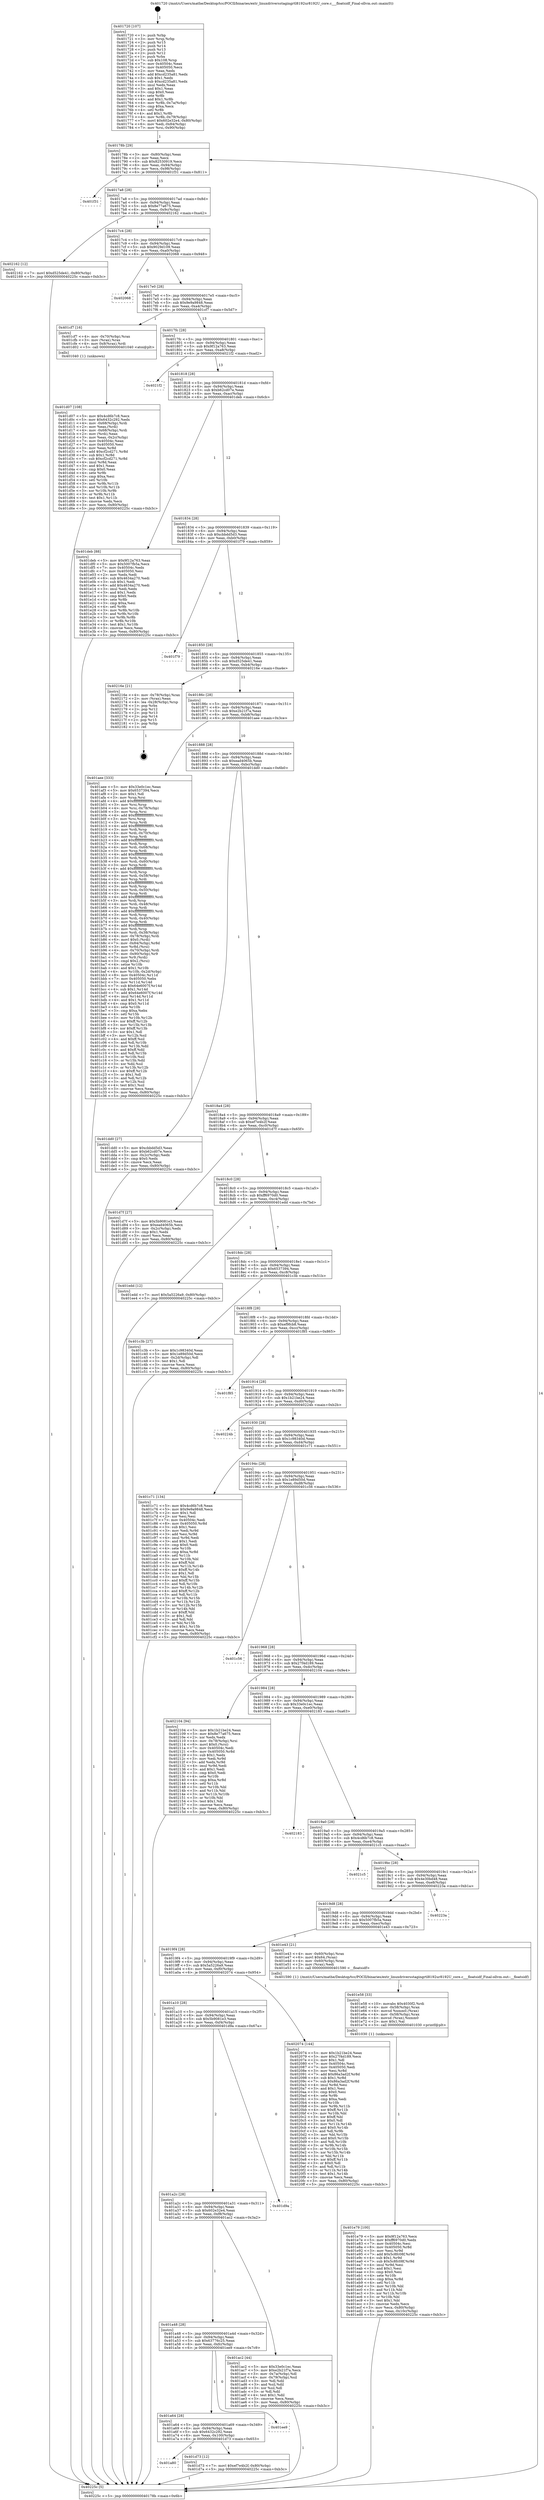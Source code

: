 digraph "0x401720" {
  label = "0x401720 (/mnt/c/Users/mathe/Desktop/tcc/POCII/binaries/extr_linuxdriversstagingrtl8192ur8192U_core.c___floatsidf_Final-ollvm.out::main(0))"
  labelloc = "t"
  node[shape=record]

  Entry [label="",width=0.3,height=0.3,shape=circle,fillcolor=black,style=filled]
  "0x40178b" [label="{
     0x40178b [29]\l
     | [instrs]\l
     &nbsp;&nbsp;0x40178b \<+3\>: mov -0x80(%rbp),%eax\l
     &nbsp;&nbsp;0x40178e \<+2\>: mov %eax,%ecx\l
     &nbsp;&nbsp;0x401790 \<+6\>: sub $0x82530919,%ecx\l
     &nbsp;&nbsp;0x401796 \<+6\>: mov %eax,-0x94(%rbp)\l
     &nbsp;&nbsp;0x40179c \<+6\>: mov %ecx,-0x98(%rbp)\l
     &nbsp;&nbsp;0x4017a2 \<+6\>: je 0000000000401f31 \<main+0x811\>\l
  }"]
  "0x401f31" [label="{
     0x401f31\l
  }", style=dashed]
  "0x4017a8" [label="{
     0x4017a8 [28]\l
     | [instrs]\l
     &nbsp;&nbsp;0x4017a8 \<+5\>: jmp 00000000004017ad \<main+0x8d\>\l
     &nbsp;&nbsp;0x4017ad \<+6\>: mov -0x94(%rbp),%eax\l
     &nbsp;&nbsp;0x4017b3 \<+5\>: sub $0x8e77a675,%eax\l
     &nbsp;&nbsp;0x4017b8 \<+6\>: mov %eax,-0x9c(%rbp)\l
     &nbsp;&nbsp;0x4017be \<+6\>: je 0000000000402162 \<main+0xa42\>\l
  }"]
  Exit [label="",width=0.3,height=0.3,shape=circle,fillcolor=black,style=filled,peripheries=2]
  "0x402162" [label="{
     0x402162 [12]\l
     | [instrs]\l
     &nbsp;&nbsp;0x402162 \<+7\>: movl $0xd525de41,-0x80(%rbp)\l
     &nbsp;&nbsp;0x402169 \<+5\>: jmp 000000000040225c \<main+0xb3c\>\l
  }"]
  "0x4017c4" [label="{
     0x4017c4 [28]\l
     | [instrs]\l
     &nbsp;&nbsp;0x4017c4 \<+5\>: jmp 00000000004017c9 \<main+0xa9\>\l
     &nbsp;&nbsp;0x4017c9 \<+6\>: mov -0x94(%rbp),%eax\l
     &nbsp;&nbsp;0x4017cf \<+5\>: sub $0x9029d109,%eax\l
     &nbsp;&nbsp;0x4017d4 \<+6\>: mov %eax,-0xa0(%rbp)\l
     &nbsp;&nbsp;0x4017da \<+6\>: je 0000000000402068 \<main+0x948\>\l
  }"]
  "0x401e79" [label="{
     0x401e79 [100]\l
     | [instrs]\l
     &nbsp;&nbsp;0x401e79 \<+5\>: mov $0x9f12a763,%ecx\l
     &nbsp;&nbsp;0x401e7e \<+5\>: mov $0xff6970d0,%edx\l
     &nbsp;&nbsp;0x401e83 \<+7\>: mov 0x40504c,%esi\l
     &nbsp;&nbsp;0x401e8a \<+8\>: mov 0x405050,%r8d\l
     &nbsp;&nbsp;0x401e92 \<+3\>: mov %esi,%r9d\l
     &nbsp;&nbsp;0x401e95 \<+7\>: add $0x5c8fc08f,%r9d\l
     &nbsp;&nbsp;0x401e9c \<+4\>: sub $0x1,%r9d\l
     &nbsp;&nbsp;0x401ea0 \<+7\>: sub $0x5c8fc08f,%r9d\l
     &nbsp;&nbsp;0x401ea7 \<+4\>: imul %r9d,%esi\l
     &nbsp;&nbsp;0x401eab \<+3\>: and $0x1,%esi\l
     &nbsp;&nbsp;0x401eae \<+3\>: cmp $0x0,%esi\l
     &nbsp;&nbsp;0x401eb1 \<+4\>: sete %r10b\l
     &nbsp;&nbsp;0x401eb5 \<+4\>: cmp $0xa,%r8d\l
     &nbsp;&nbsp;0x401eb9 \<+4\>: setl %r11b\l
     &nbsp;&nbsp;0x401ebd \<+3\>: mov %r10b,%bl\l
     &nbsp;&nbsp;0x401ec0 \<+3\>: and %r11b,%bl\l
     &nbsp;&nbsp;0x401ec3 \<+3\>: xor %r11b,%r10b\l
     &nbsp;&nbsp;0x401ec6 \<+3\>: or %r10b,%bl\l
     &nbsp;&nbsp;0x401ec9 \<+3\>: test $0x1,%bl\l
     &nbsp;&nbsp;0x401ecc \<+3\>: cmovne %edx,%ecx\l
     &nbsp;&nbsp;0x401ecf \<+3\>: mov %ecx,-0x80(%rbp)\l
     &nbsp;&nbsp;0x401ed2 \<+6\>: mov %eax,-0x10c(%rbp)\l
     &nbsp;&nbsp;0x401ed8 \<+5\>: jmp 000000000040225c \<main+0xb3c\>\l
  }"]
  "0x402068" [label="{
     0x402068\l
  }", style=dashed]
  "0x4017e0" [label="{
     0x4017e0 [28]\l
     | [instrs]\l
     &nbsp;&nbsp;0x4017e0 \<+5\>: jmp 00000000004017e5 \<main+0xc5\>\l
     &nbsp;&nbsp;0x4017e5 \<+6\>: mov -0x94(%rbp),%eax\l
     &nbsp;&nbsp;0x4017eb \<+5\>: sub $0x9e9a9848,%eax\l
     &nbsp;&nbsp;0x4017f0 \<+6\>: mov %eax,-0xa4(%rbp)\l
     &nbsp;&nbsp;0x4017f6 \<+6\>: je 0000000000401cf7 \<main+0x5d7\>\l
  }"]
  "0x401e58" [label="{
     0x401e58 [33]\l
     | [instrs]\l
     &nbsp;&nbsp;0x401e58 \<+10\>: movabs $0x4030f2,%rdi\l
     &nbsp;&nbsp;0x401e62 \<+4\>: mov -0x58(%rbp),%rax\l
     &nbsp;&nbsp;0x401e66 \<+4\>: movsd %xmm0,(%rax)\l
     &nbsp;&nbsp;0x401e6a \<+4\>: mov -0x58(%rbp),%rax\l
     &nbsp;&nbsp;0x401e6e \<+4\>: movsd (%rax),%xmm0\l
     &nbsp;&nbsp;0x401e72 \<+2\>: mov $0x1,%al\l
     &nbsp;&nbsp;0x401e74 \<+5\>: call 0000000000401030 \<printf@plt\>\l
     | [calls]\l
     &nbsp;&nbsp;0x401030 \{1\} (unknown)\l
  }"]
  "0x401cf7" [label="{
     0x401cf7 [16]\l
     | [instrs]\l
     &nbsp;&nbsp;0x401cf7 \<+4\>: mov -0x70(%rbp),%rax\l
     &nbsp;&nbsp;0x401cfb \<+3\>: mov (%rax),%rax\l
     &nbsp;&nbsp;0x401cfe \<+4\>: mov 0x8(%rax),%rdi\l
     &nbsp;&nbsp;0x401d02 \<+5\>: call 0000000000401040 \<atoi@plt\>\l
     | [calls]\l
     &nbsp;&nbsp;0x401040 \{1\} (unknown)\l
  }"]
  "0x4017fc" [label="{
     0x4017fc [28]\l
     | [instrs]\l
     &nbsp;&nbsp;0x4017fc \<+5\>: jmp 0000000000401801 \<main+0xe1\>\l
     &nbsp;&nbsp;0x401801 \<+6\>: mov -0x94(%rbp),%eax\l
     &nbsp;&nbsp;0x401807 \<+5\>: sub $0x9f12a763,%eax\l
     &nbsp;&nbsp;0x40180c \<+6\>: mov %eax,-0xa8(%rbp)\l
     &nbsp;&nbsp;0x401812 \<+6\>: je 00000000004021f2 \<main+0xad2\>\l
  }"]
  "0x401a80" [label="{
     0x401a80\l
  }", style=dashed]
  "0x4021f2" [label="{
     0x4021f2\l
  }", style=dashed]
  "0x401818" [label="{
     0x401818 [28]\l
     | [instrs]\l
     &nbsp;&nbsp;0x401818 \<+5\>: jmp 000000000040181d \<main+0xfd\>\l
     &nbsp;&nbsp;0x40181d \<+6\>: mov -0x94(%rbp),%eax\l
     &nbsp;&nbsp;0x401823 \<+5\>: sub $0xb62cd07e,%eax\l
     &nbsp;&nbsp;0x401828 \<+6\>: mov %eax,-0xac(%rbp)\l
     &nbsp;&nbsp;0x40182e \<+6\>: je 0000000000401deb \<main+0x6cb\>\l
  }"]
  "0x401d73" [label="{
     0x401d73 [12]\l
     | [instrs]\l
     &nbsp;&nbsp;0x401d73 \<+7\>: movl $0xef7e4b2f,-0x80(%rbp)\l
     &nbsp;&nbsp;0x401d7a \<+5\>: jmp 000000000040225c \<main+0xb3c\>\l
  }"]
  "0x401deb" [label="{
     0x401deb [88]\l
     | [instrs]\l
     &nbsp;&nbsp;0x401deb \<+5\>: mov $0x9f12a763,%eax\l
     &nbsp;&nbsp;0x401df0 \<+5\>: mov $0x5007fb5a,%ecx\l
     &nbsp;&nbsp;0x401df5 \<+7\>: mov 0x40504c,%edx\l
     &nbsp;&nbsp;0x401dfc \<+7\>: mov 0x405050,%esi\l
     &nbsp;&nbsp;0x401e03 \<+2\>: mov %edx,%edi\l
     &nbsp;&nbsp;0x401e05 \<+6\>: sub $0x4634a270,%edi\l
     &nbsp;&nbsp;0x401e0b \<+3\>: sub $0x1,%edi\l
     &nbsp;&nbsp;0x401e0e \<+6\>: add $0x4634a270,%edi\l
     &nbsp;&nbsp;0x401e14 \<+3\>: imul %edi,%edx\l
     &nbsp;&nbsp;0x401e17 \<+3\>: and $0x1,%edx\l
     &nbsp;&nbsp;0x401e1a \<+3\>: cmp $0x0,%edx\l
     &nbsp;&nbsp;0x401e1d \<+4\>: sete %r8b\l
     &nbsp;&nbsp;0x401e21 \<+3\>: cmp $0xa,%esi\l
     &nbsp;&nbsp;0x401e24 \<+4\>: setl %r9b\l
     &nbsp;&nbsp;0x401e28 \<+3\>: mov %r8b,%r10b\l
     &nbsp;&nbsp;0x401e2b \<+3\>: and %r9b,%r10b\l
     &nbsp;&nbsp;0x401e2e \<+3\>: xor %r9b,%r8b\l
     &nbsp;&nbsp;0x401e31 \<+3\>: or %r8b,%r10b\l
     &nbsp;&nbsp;0x401e34 \<+4\>: test $0x1,%r10b\l
     &nbsp;&nbsp;0x401e38 \<+3\>: cmovne %ecx,%eax\l
     &nbsp;&nbsp;0x401e3b \<+3\>: mov %eax,-0x80(%rbp)\l
     &nbsp;&nbsp;0x401e3e \<+5\>: jmp 000000000040225c \<main+0xb3c\>\l
  }"]
  "0x401834" [label="{
     0x401834 [28]\l
     | [instrs]\l
     &nbsp;&nbsp;0x401834 \<+5\>: jmp 0000000000401839 \<main+0x119\>\l
     &nbsp;&nbsp;0x401839 \<+6\>: mov -0x94(%rbp),%eax\l
     &nbsp;&nbsp;0x40183f \<+5\>: sub $0xcbbdd5d3,%eax\l
     &nbsp;&nbsp;0x401844 \<+6\>: mov %eax,-0xb0(%rbp)\l
     &nbsp;&nbsp;0x40184a \<+6\>: je 0000000000401f79 \<main+0x859\>\l
  }"]
  "0x401a64" [label="{
     0x401a64 [28]\l
     | [instrs]\l
     &nbsp;&nbsp;0x401a64 \<+5\>: jmp 0000000000401a69 \<main+0x349\>\l
     &nbsp;&nbsp;0x401a69 \<+6\>: mov -0x94(%rbp),%eax\l
     &nbsp;&nbsp;0x401a6f \<+5\>: sub $0x6432c292,%eax\l
     &nbsp;&nbsp;0x401a74 \<+6\>: mov %eax,-0x100(%rbp)\l
     &nbsp;&nbsp;0x401a7a \<+6\>: je 0000000000401d73 \<main+0x653\>\l
  }"]
  "0x401f79" [label="{
     0x401f79\l
  }", style=dashed]
  "0x401850" [label="{
     0x401850 [28]\l
     | [instrs]\l
     &nbsp;&nbsp;0x401850 \<+5\>: jmp 0000000000401855 \<main+0x135\>\l
     &nbsp;&nbsp;0x401855 \<+6\>: mov -0x94(%rbp),%eax\l
     &nbsp;&nbsp;0x40185b \<+5\>: sub $0xd525de41,%eax\l
     &nbsp;&nbsp;0x401860 \<+6\>: mov %eax,-0xb4(%rbp)\l
     &nbsp;&nbsp;0x401866 \<+6\>: je 000000000040216e \<main+0xa4e\>\l
  }"]
  "0x401ee9" [label="{
     0x401ee9\l
  }", style=dashed]
  "0x40216e" [label="{
     0x40216e [21]\l
     | [instrs]\l
     &nbsp;&nbsp;0x40216e \<+4\>: mov -0x78(%rbp),%rax\l
     &nbsp;&nbsp;0x402172 \<+2\>: mov (%rax),%eax\l
     &nbsp;&nbsp;0x402174 \<+4\>: lea -0x28(%rbp),%rsp\l
     &nbsp;&nbsp;0x402178 \<+1\>: pop %rbx\l
     &nbsp;&nbsp;0x402179 \<+2\>: pop %r12\l
     &nbsp;&nbsp;0x40217b \<+2\>: pop %r13\l
     &nbsp;&nbsp;0x40217d \<+2\>: pop %r14\l
     &nbsp;&nbsp;0x40217f \<+2\>: pop %r15\l
     &nbsp;&nbsp;0x402181 \<+1\>: pop %rbp\l
     &nbsp;&nbsp;0x402182 \<+1\>: ret\l
  }"]
  "0x40186c" [label="{
     0x40186c [28]\l
     | [instrs]\l
     &nbsp;&nbsp;0x40186c \<+5\>: jmp 0000000000401871 \<main+0x151\>\l
     &nbsp;&nbsp;0x401871 \<+6\>: mov -0x94(%rbp),%eax\l
     &nbsp;&nbsp;0x401877 \<+5\>: sub $0xe2b21f7a,%eax\l
     &nbsp;&nbsp;0x40187c \<+6\>: mov %eax,-0xb8(%rbp)\l
     &nbsp;&nbsp;0x401882 \<+6\>: je 0000000000401aee \<main+0x3ce\>\l
  }"]
  "0x401d07" [label="{
     0x401d07 [108]\l
     | [instrs]\l
     &nbsp;&nbsp;0x401d07 \<+5\>: mov $0x4cd6b7c8,%ecx\l
     &nbsp;&nbsp;0x401d0c \<+5\>: mov $0x6432c292,%edx\l
     &nbsp;&nbsp;0x401d11 \<+4\>: mov -0x68(%rbp),%rdi\l
     &nbsp;&nbsp;0x401d15 \<+2\>: mov %eax,(%rdi)\l
     &nbsp;&nbsp;0x401d17 \<+4\>: mov -0x68(%rbp),%rdi\l
     &nbsp;&nbsp;0x401d1b \<+2\>: mov (%rdi),%eax\l
     &nbsp;&nbsp;0x401d1d \<+3\>: mov %eax,-0x2c(%rbp)\l
     &nbsp;&nbsp;0x401d20 \<+7\>: mov 0x40504c,%eax\l
     &nbsp;&nbsp;0x401d27 \<+7\>: mov 0x405050,%esi\l
     &nbsp;&nbsp;0x401d2e \<+3\>: mov %eax,%r8d\l
     &nbsp;&nbsp;0x401d31 \<+7\>: add $0xcf2cd271,%r8d\l
     &nbsp;&nbsp;0x401d38 \<+4\>: sub $0x1,%r8d\l
     &nbsp;&nbsp;0x401d3c \<+7\>: sub $0xcf2cd271,%r8d\l
     &nbsp;&nbsp;0x401d43 \<+4\>: imul %r8d,%eax\l
     &nbsp;&nbsp;0x401d47 \<+3\>: and $0x1,%eax\l
     &nbsp;&nbsp;0x401d4a \<+3\>: cmp $0x0,%eax\l
     &nbsp;&nbsp;0x401d4d \<+4\>: sete %r9b\l
     &nbsp;&nbsp;0x401d51 \<+3\>: cmp $0xa,%esi\l
     &nbsp;&nbsp;0x401d54 \<+4\>: setl %r10b\l
     &nbsp;&nbsp;0x401d58 \<+3\>: mov %r9b,%r11b\l
     &nbsp;&nbsp;0x401d5b \<+3\>: and %r10b,%r11b\l
     &nbsp;&nbsp;0x401d5e \<+3\>: xor %r10b,%r9b\l
     &nbsp;&nbsp;0x401d61 \<+3\>: or %r9b,%r11b\l
     &nbsp;&nbsp;0x401d64 \<+4\>: test $0x1,%r11b\l
     &nbsp;&nbsp;0x401d68 \<+3\>: cmovne %edx,%ecx\l
     &nbsp;&nbsp;0x401d6b \<+3\>: mov %ecx,-0x80(%rbp)\l
     &nbsp;&nbsp;0x401d6e \<+5\>: jmp 000000000040225c \<main+0xb3c\>\l
  }"]
  "0x401aee" [label="{
     0x401aee [333]\l
     | [instrs]\l
     &nbsp;&nbsp;0x401aee \<+5\>: mov $0x33e0c1ec,%eax\l
     &nbsp;&nbsp;0x401af3 \<+5\>: mov $0x6537394,%ecx\l
     &nbsp;&nbsp;0x401af8 \<+2\>: mov $0x1,%dl\l
     &nbsp;&nbsp;0x401afa \<+3\>: mov %rsp,%rsi\l
     &nbsp;&nbsp;0x401afd \<+4\>: add $0xfffffffffffffff0,%rsi\l
     &nbsp;&nbsp;0x401b01 \<+3\>: mov %rsi,%rsp\l
     &nbsp;&nbsp;0x401b04 \<+4\>: mov %rsi,-0x78(%rbp)\l
     &nbsp;&nbsp;0x401b08 \<+3\>: mov %rsp,%rsi\l
     &nbsp;&nbsp;0x401b0b \<+4\>: add $0xfffffffffffffff0,%rsi\l
     &nbsp;&nbsp;0x401b0f \<+3\>: mov %rsi,%rsp\l
     &nbsp;&nbsp;0x401b12 \<+3\>: mov %rsp,%rdi\l
     &nbsp;&nbsp;0x401b15 \<+4\>: add $0xfffffffffffffff0,%rdi\l
     &nbsp;&nbsp;0x401b19 \<+3\>: mov %rdi,%rsp\l
     &nbsp;&nbsp;0x401b1c \<+4\>: mov %rdi,-0x70(%rbp)\l
     &nbsp;&nbsp;0x401b20 \<+3\>: mov %rsp,%rdi\l
     &nbsp;&nbsp;0x401b23 \<+4\>: add $0xfffffffffffffff0,%rdi\l
     &nbsp;&nbsp;0x401b27 \<+3\>: mov %rdi,%rsp\l
     &nbsp;&nbsp;0x401b2a \<+4\>: mov %rdi,-0x68(%rbp)\l
     &nbsp;&nbsp;0x401b2e \<+3\>: mov %rsp,%rdi\l
     &nbsp;&nbsp;0x401b31 \<+4\>: add $0xfffffffffffffff0,%rdi\l
     &nbsp;&nbsp;0x401b35 \<+3\>: mov %rdi,%rsp\l
     &nbsp;&nbsp;0x401b38 \<+4\>: mov %rdi,-0x60(%rbp)\l
     &nbsp;&nbsp;0x401b3c \<+3\>: mov %rsp,%rdi\l
     &nbsp;&nbsp;0x401b3f \<+4\>: add $0xfffffffffffffff0,%rdi\l
     &nbsp;&nbsp;0x401b43 \<+3\>: mov %rdi,%rsp\l
     &nbsp;&nbsp;0x401b46 \<+4\>: mov %rdi,-0x58(%rbp)\l
     &nbsp;&nbsp;0x401b4a \<+3\>: mov %rsp,%rdi\l
     &nbsp;&nbsp;0x401b4d \<+4\>: add $0xfffffffffffffff0,%rdi\l
     &nbsp;&nbsp;0x401b51 \<+3\>: mov %rdi,%rsp\l
     &nbsp;&nbsp;0x401b54 \<+4\>: mov %rdi,-0x50(%rbp)\l
     &nbsp;&nbsp;0x401b58 \<+3\>: mov %rsp,%rdi\l
     &nbsp;&nbsp;0x401b5b \<+4\>: add $0xfffffffffffffff0,%rdi\l
     &nbsp;&nbsp;0x401b5f \<+3\>: mov %rdi,%rsp\l
     &nbsp;&nbsp;0x401b62 \<+4\>: mov %rdi,-0x48(%rbp)\l
     &nbsp;&nbsp;0x401b66 \<+3\>: mov %rsp,%rdi\l
     &nbsp;&nbsp;0x401b69 \<+4\>: add $0xfffffffffffffff0,%rdi\l
     &nbsp;&nbsp;0x401b6d \<+3\>: mov %rdi,%rsp\l
     &nbsp;&nbsp;0x401b70 \<+4\>: mov %rdi,-0x40(%rbp)\l
     &nbsp;&nbsp;0x401b74 \<+3\>: mov %rsp,%rdi\l
     &nbsp;&nbsp;0x401b77 \<+4\>: add $0xfffffffffffffff0,%rdi\l
     &nbsp;&nbsp;0x401b7b \<+3\>: mov %rdi,%rsp\l
     &nbsp;&nbsp;0x401b7e \<+4\>: mov %rdi,-0x38(%rbp)\l
     &nbsp;&nbsp;0x401b82 \<+4\>: mov -0x78(%rbp),%rdi\l
     &nbsp;&nbsp;0x401b86 \<+6\>: movl $0x0,(%rdi)\l
     &nbsp;&nbsp;0x401b8c \<+7\>: mov -0x84(%rbp),%r8d\l
     &nbsp;&nbsp;0x401b93 \<+3\>: mov %r8d,(%rsi)\l
     &nbsp;&nbsp;0x401b96 \<+4\>: mov -0x70(%rbp),%rdi\l
     &nbsp;&nbsp;0x401b9a \<+7\>: mov -0x90(%rbp),%r9\l
     &nbsp;&nbsp;0x401ba1 \<+3\>: mov %r9,(%rdi)\l
     &nbsp;&nbsp;0x401ba4 \<+3\>: cmpl $0x2,(%rsi)\l
     &nbsp;&nbsp;0x401ba7 \<+4\>: setne %r10b\l
     &nbsp;&nbsp;0x401bab \<+4\>: and $0x1,%r10b\l
     &nbsp;&nbsp;0x401baf \<+4\>: mov %r10b,-0x2d(%rbp)\l
     &nbsp;&nbsp;0x401bb3 \<+8\>: mov 0x40504c,%r11d\l
     &nbsp;&nbsp;0x401bbb \<+7\>: mov 0x405050,%ebx\l
     &nbsp;&nbsp;0x401bc2 \<+3\>: mov %r11d,%r14d\l
     &nbsp;&nbsp;0x401bc5 \<+7\>: sub $0x64e6007f,%r14d\l
     &nbsp;&nbsp;0x401bcc \<+4\>: sub $0x1,%r14d\l
     &nbsp;&nbsp;0x401bd0 \<+7\>: add $0x64e6007f,%r14d\l
     &nbsp;&nbsp;0x401bd7 \<+4\>: imul %r14d,%r11d\l
     &nbsp;&nbsp;0x401bdb \<+4\>: and $0x1,%r11d\l
     &nbsp;&nbsp;0x401bdf \<+4\>: cmp $0x0,%r11d\l
     &nbsp;&nbsp;0x401be3 \<+4\>: sete %r10b\l
     &nbsp;&nbsp;0x401be7 \<+3\>: cmp $0xa,%ebx\l
     &nbsp;&nbsp;0x401bea \<+4\>: setl %r15b\l
     &nbsp;&nbsp;0x401bee \<+3\>: mov %r10b,%r12b\l
     &nbsp;&nbsp;0x401bf1 \<+4\>: xor $0xff,%r12b\l
     &nbsp;&nbsp;0x401bf5 \<+3\>: mov %r15b,%r13b\l
     &nbsp;&nbsp;0x401bf8 \<+4\>: xor $0xff,%r13b\l
     &nbsp;&nbsp;0x401bfc \<+3\>: xor $0x1,%dl\l
     &nbsp;&nbsp;0x401bff \<+3\>: mov %r12b,%sil\l
     &nbsp;&nbsp;0x401c02 \<+4\>: and $0xff,%sil\l
     &nbsp;&nbsp;0x401c06 \<+3\>: and %dl,%r10b\l
     &nbsp;&nbsp;0x401c09 \<+3\>: mov %r13b,%dil\l
     &nbsp;&nbsp;0x401c0c \<+4\>: and $0xff,%dil\l
     &nbsp;&nbsp;0x401c10 \<+3\>: and %dl,%r15b\l
     &nbsp;&nbsp;0x401c13 \<+3\>: or %r10b,%sil\l
     &nbsp;&nbsp;0x401c16 \<+3\>: or %r15b,%dil\l
     &nbsp;&nbsp;0x401c19 \<+3\>: xor %dil,%sil\l
     &nbsp;&nbsp;0x401c1c \<+3\>: or %r13b,%r12b\l
     &nbsp;&nbsp;0x401c1f \<+4\>: xor $0xff,%r12b\l
     &nbsp;&nbsp;0x401c23 \<+3\>: or $0x1,%dl\l
     &nbsp;&nbsp;0x401c26 \<+3\>: and %dl,%r12b\l
     &nbsp;&nbsp;0x401c29 \<+3\>: or %r12b,%sil\l
     &nbsp;&nbsp;0x401c2c \<+4\>: test $0x1,%sil\l
     &nbsp;&nbsp;0x401c30 \<+3\>: cmovne %ecx,%eax\l
     &nbsp;&nbsp;0x401c33 \<+3\>: mov %eax,-0x80(%rbp)\l
     &nbsp;&nbsp;0x401c36 \<+5\>: jmp 000000000040225c \<main+0xb3c\>\l
  }"]
  "0x401888" [label="{
     0x401888 [28]\l
     | [instrs]\l
     &nbsp;&nbsp;0x401888 \<+5\>: jmp 000000000040188d \<main+0x16d\>\l
     &nbsp;&nbsp;0x40188d \<+6\>: mov -0x94(%rbp),%eax\l
     &nbsp;&nbsp;0x401893 \<+5\>: sub $0xead4065b,%eax\l
     &nbsp;&nbsp;0x401898 \<+6\>: mov %eax,-0xbc(%rbp)\l
     &nbsp;&nbsp;0x40189e \<+6\>: je 0000000000401dd0 \<main+0x6b0\>\l
  }"]
  "0x401720" [label="{
     0x401720 [107]\l
     | [instrs]\l
     &nbsp;&nbsp;0x401720 \<+1\>: push %rbp\l
     &nbsp;&nbsp;0x401721 \<+3\>: mov %rsp,%rbp\l
     &nbsp;&nbsp;0x401724 \<+2\>: push %r15\l
     &nbsp;&nbsp;0x401726 \<+2\>: push %r14\l
     &nbsp;&nbsp;0x401728 \<+2\>: push %r13\l
     &nbsp;&nbsp;0x40172a \<+2\>: push %r12\l
     &nbsp;&nbsp;0x40172c \<+1\>: push %rbx\l
     &nbsp;&nbsp;0x40172d \<+7\>: sub $0x108,%rsp\l
     &nbsp;&nbsp;0x401734 \<+7\>: mov 0x40504c,%eax\l
     &nbsp;&nbsp;0x40173b \<+7\>: mov 0x405050,%ecx\l
     &nbsp;&nbsp;0x401742 \<+2\>: mov %eax,%edx\l
     &nbsp;&nbsp;0x401744 \<+6\>: add $0xcd235a81,%edx\l
     &nbsp;&nbsp;0x40174a \<+3\>: sub $0x1,%edx\l
     &nbsp;&nbsp;0x40174d \<+6\>: sub $0xcd235a81,%edx\l
     &nbsp;&nbsp;0x401753 \<+3\>: imul %edx,%eax\l
     &nbsp;&nbsp;0x401756 \<+3\>: and $0x1,%eax\l
     &nbsp;&nbsp;0x401759 \<+3\>: cmp $0x0,%eax\l
     &nbsp;&nbsp;0x40175c \<+4\>: sete %r8b\l
     &nbsp;&nbsp;0x401760 \<+4\>: and $0x1,%r8b\l
     &nbsp;&nbsp;0x401764 \<+4\>: mov %r8b,-0x7a(%rbp)\l
     &nbsp;&nbsp;0x401768 \<+3\>: cmp $0xa,%ecx\l
     &nbsp;&nbsp;0x40176b \<+4\>: setl %r8b\l
     &nbsp;&nbsp;0x40176f \<+4\>: and $0x1,%r8b\l
     &nbsp;&nbsp;0x401773 \<+4\>: mov %r8b,-0x79(%rbp)\l
     &nbsp;&nbsp;0x401777 \<+7\>: movl $0x602e32e4,-0x80(%rbp)\l
     &nbsp;&nbsp;0x40177e \<+6\>: mov %edi,-0x84(%rbp)\l
     &nbsp;&nbsp;0x401784 \<+7\>: mov %rsi,-0x90(%rbp)\l
  }"]
  "0x401dd0" [label="{
     0x401dd0 [27]\l
     | [instrs]\l
     &nbsp;&nbsp;0x401dd0 \<+5\>: mov $0xcbbdd5d3,%eax\l
     &nbsp;&nbsp;0x401dd5 \<+5\>: mov $0xb62cd07e,%ecx\l
     &nbsp;&nbsp;0x401dda \<+3\>: mov -0x2c(%rbp),%edx\l
     &nbsp;&nbsp;0x401ddd \<+3\>: cmp $0x0,%edx\l
     &nbsp;&nbsp;0x401de0 \<+3\>: cmove %ecx,%eax\l
     &nbsp;&nbsp;0x401de3 \<+3\>: mov %eax,-0x80(%rbp)\l
     &nbsp;&nbsp;0x401de6 \<+5\>: jmp 000000000040225c \<main+0xb3c\>\l
  }"]
  "0x4018a4" [label="{
     0x4018a4 [28]\l
     | [instrs]\l
     &nbsp;&nbsp;0x4018a4 \<+5\>: jmp 00000000004018a9 \<main+0x189\>\l
     &nbsp;&nbsp;0x4018a9 \<+6\>: mov -0x94(%rbp),%eax\l
     &nbsp;&nbsp;0x4018af \<+5\>: sub $0xef7e4b2f,%eax\l
     &nbsp;&nbsp;0x4018b4 \<+6\>: mov %eax,-0xc0(%rbp)\l
     &nbsp;&nbsp;0x4018ba \<+6\>: je 0000000000401d7f \<main+0x65f\>\l
  }"]
  "0x40225c" [label="{
     0x40225c [5]\l
     | [instrs]\l
     &nbsp;&nbsp;0x40225c \<+5\>: jmp 000000000040178b \<main+0x6b\>\l
  }"]
  "0x401d7f" [label="{
     0x401d7f [27]\l
     | [instrs]\l
     &nbsp;&nbsp;0x401d7f \<+5\>: mov $0x5b9081e3,%eax\l
     &nbsp;&nbsp;0x401d84 \<+5\>: mov $0xead4065b,%ecx\l
     &nbsp;&nbsp;0x401d89 \<+3\>: mov -0x2c(%rbp),%edx\l
     &nbsp;&nbsp;0x401d8c \<+3\>: cmp $0x1,%edx\l
     &nbsp;&nbsp;0x401d8f \<+3\>: cmovl %ecx,%eax\l
     &nbsp;&nbsp;0x401d92 \<+3\>: mov %eax,-0x80(%rbp)\l
     &nbsp;&nbsp;0x401d95 \<+5\>: jmp 000000000040225c \<main+0xb3c\>\l
  }"]
  "0x4018c0" [label="{
     0x4018c0 [28]\l
     | [instrs]\l
     &nbsp;&nbsp;0x4018c0 \<+5\>: jmp 00000000004018c5 \<main+0x1a5\>\l
     &nbsp;&nbsp;0x4018c5 \<+6\>: mov -0x94(%rbp),%eax\l
     &nbsp;&nbsp;0x4018cb \<+5\>: sub $0xff6970d0,%eax\l
     &nbsp;&nbsp;0x4018d0 \<+6\>: mov %eax,-0xc4(%rbp)\l
     &nbsp;&nbsp;0x4018d6 \<+6\>: je 0000000000401edd \<main+0x7bd\>\l
  }"]
  "0x401a48" [label="{
     0x401a48 [28]\l
     | [instrs]\l
     &nbsp;&nbsp;0x401a48 \<+5\>: jmp 0000000000401a4d \<main+0x32d\>\l
     &nbsp;&nbsp;0x401a4d \<+6\>: mov -0x94(%rbp),%eax\l
     &nbsp;&nbsp;0x401a53 \<+5\>: sub $0x63776c25,%eax\l
     &nbsp;&nbsp;0x401a58 \<+6\>: mov %eax,-0xfc(%rbp)\l
     &nbsp;&nbsp;0x401a5e \<+6\>: je 0000000000401ee9 \<main+0x7c9\>\l
  }"]
  "0x401edd" [label="{
     0x401edd [12]\l
     | [instrs]\l
     &nbsp;&nbsp;0x401edd \<+7\>: movl $0x5a5226a9,-0x80(%rbp)\l
     &nbsp;&nbsp;0x401ee4 \<+5\>: jmp 000000000040225c \<main+0xb3c\>\l
  }"]
  "0x4018dc" [label="{
     0x4018dc [28]\l
     | [instrs]\l
     &nbsp;&nbsp;0x4018dc \<+5\>: jmp 00000000004018e1 \<main+0x1c1\>\l
     &nbsp;&nbsp;0x4018e1 \<+6\>: mov -0x94(%rbp),%eax\l
     &nbsp;&nbsp;0x4018e7 \<+5\>: sub $0x6537394,%eax\l
     &nbsp;&nbsp;0x4018ec \<+6\>: mov %eax,-0xc8(%rbp)\l
     &nbsp;&nbsp;0x4018f2 \<+6\>: je 0000000000401c3b \<main+0x51b\>\l
  }"]
  "0x401ac2" [label="{
     0x401ac2 [44]\l
     | [instrs]\l
     &nbsp;&nbsp;0x401ac2 \<+5\>: mov $0x33e0c1ec,%eax\l
     &nbsp;&nbsp;0x401ac7 \<+5\>: mov $0xe2b21f7a,%ecx\l
     &nbsp;&nbsp;0x401acc \<+3\>: mov -0x7a(%rbp),%dl\l
     &nbsp;&nbsp;0x401acf \<+4\>: mov -0x79(%rbp),%sil\l
     &nbsp;&nbsp;0x401ad3 \<+3\>: mov %dl,%dil\l
     &nbsp;&nbsp;0x401ad6 \<+3\>: and %sil,%dil\l
     &nbsp;&nbsp;0x401ad9 \<+3\>: xor %sil,%dl\l
     &nbsp;&nbsp;0x401adc \<+3\>: or %dl,%dil\l
     &nbsp;&nbsp;0x401adf \<+4\>: test $0x1,%dil\l
     &nbsp;&nbsp;0x401ae3 \<+3\>: cmovne %ecx,%eax\l
     &nbsp;&nbsp;0x401ae6 \<+3\>: mov %eax,-0x80(%rbp)\l
     &nbsp;&nbsp;0x401ae9 \<+5\>: jmp 000000000040225c \<main+0xb3c\>\l
  }"]
  "0x401c3b" [label="{
     0x401c3b [27]\l
     | [instrs]\l
     &nbsp;&nbsp;0x401c3b \<+5\>: mov $0x1c98340d,%eax\l
     &nbsp;&nbsp;0x401c40 \<+5\>: mov $0x1e89d50d,%ecx\l
     &nbsp;&nbsp;0x401c45 \<+3\>: mov -0x2d(%rbp),%dl\l
     &nbsp;&nbsp;0x401c48 \<+3\>: test $0x1,%dl\l
     &nbsp;&nbsp;0x401c4b \<+3\>: cmovne %ecx,%eax\l
     &nbsp;&nbsp;0x401c4e \<+3\>: mov %eax,-0x80(%rbp)\l
     &nbsp;&nbsp;0x401c51 \<+5\>: jmp 000000000040225c \<main+0xb3c\>\l
  }"]
  "0x4018f8" [label="{
     0x4018f8 [28]\l
     | [instrs]\l
     &nbsp;&nbsp;0x4018f8 \<+5\>: jmp 00000000004018fd \<main+0x1dd\>\l
     &nbsp;&nbsp;0x4018fd \<+6\>: mov -0x94(%rbp),%eax\l
     &nbsp;&nbsp;0x401903 \<+5\>: sub $0xef9fcb8,%eax\l
     &nbsp;&nbsp;0x401908 \<+6\>: mov %eax,-0xcc(%rbp)\l
     &nbsp;&nbsp;0x40190e \<+6\>: je 0000000000401f85 \<main+0x865\>\l
  }"]
  "0x401a2c" [label="{
     0x401a2c [28]\l
     | [instrs]\l
     &nbsp;&nbsp;0x401a2c \<+5\>: jmp 0000000000401a31 \<main+0x311\>\l
     &nbsp;&nbsp;0x401a31 \<+6\>: mov -0x94(%rbp),%eax\l
     &nbsp;&nbsp;0x401a37 \<+5\>: sub $0x602e32e4,%eax\l
     &nbsp;&nbsp;0x401a3c \<+6\>: mov %eax,-0xf8(%rbp)\l
     &nbsp;&nbsp;0x401a42 \<+6\>: je 0000000000401ac2 \<main+0x3a2\>\l
  }"]
  "0x401f85" [label="{
     0x401f85\l
  }", style=dashed]
  "0x401914" [label="{
     0x401914 [28]\l
     | [instrs]\l
     &nbsp;&nbsp;0x401914 \<+5\>: jmp 0000000000401919 \<main+0x1f9\>\l
     &nbsp;&nbsp;0x401919 \<+6\>: mov -0x94(%rbp),%eax\l
     &nbsp;&nbsp;0x40191f \<+5\>: sub $0x1b21be24,%eax\l
     &nbsp;&nbsp;0x401924 \<+6\>: mov %eax,-0xd0(%rbp)\l
     &nbsp;&nbsp;0x40192a \<+6\>: je 000000000040224b \<main+0xb2b\>\l
  }"]
  "0x401d9a" [label="{
     0x401d9a\l
  }", style=dashed]
  "0x40224b" [label="{
     0x40224b\l
  }", style=dashed]
  "0x401930" [label="{
     0x401930 [28]\l
     | [instrs]\l
     &nbsp;&nbsp;0x401930 \<+5\>: jmp 0000000000401935 \<main+0x215\>\l
     &nbsp;&nbsp;0x401935 \<+6\>: mov -0x94(%rbp),%eax\l
     &nbsp;&nbsp;0x40193b \<+5\>: sub $0x1c98340d,%eax\l
     &nbsp;&nbsp;0x401940 \<+6\>: mov %eax,-0xd4(%rbp)\l
     &nbsp;&nbsp;0x401946 \<+6\>: je 0000000000401c71 \<main+0x551\>\l
  }"]
  "0x401a10" [label="{
     0x401a10 [28]\l
     | [instrs]\l
     &nbsp;&nbsp;0x401a10 \<+5\>: jmp 0000000000401a15 \<main+0x2f5\>\l
     &nbsp;&nbsp;0x401a15 \<+6\>: mov -0x94(%rbp),%eax\l
     &nbsp;&nbsp;0x401a1b \<+5\>: sub $0x5b9081e3,%eax\l
     &nbsp;&nbsp;0x401a20 \<+6\>: mov %eax,-0xf4(%rbp)\l
     &nbsp;&nbsp;0x401a26 \<+6\>: je 0000000000401d9a \<main+0x67a\>\l
  }"]
  "0x401c71" [label="{
     0x401c71 [134]\l
     | [instrs]\l
     &nbsp;&nbsp;0x401c71 \<+5\>: mov $0x4cd6b7c8,%eax\l
     &nbsp;&nbsp;0x401c76 \<+5\>: mov $0x9e9a9848,%ecx\l
     &nbsp;&nbsp;0x401c7b \<+2\>: mov $0x1,%dl\l
     &nbsp;&nbsp;0x401c7d \<+2\>: xor %esi,%esi\l
     &nbsp;&nbsp;0x401c7f \<+7\>: mov 0x40504c,%edi\l
     &nbsp;&nbsp;0x401c86 \<+8\>: mov 0x405050,%r8d\l
     &nbsp;&nbsp;0x401c8e \<+3\>: sub $0x1,%esi\l
     &nbsp;&nbsp;0x401c91 \<+3\>: mov %edi,%r9d\l
     &nbsp;&nbsp;0x401c94 \<+3\>: add %esi,%r9d\l
     &nbsp;&nbsp;0x401c97 \<+4\>: imul %r9d,%edi\l
     &nbsp;&nbsp;0x401c9b \<+3\>: and $0x1,%edi\l
     &nbsp;&nbsp;0x401c9e \<+3\>: cmp $0x0,%edi\l
     &nbsp;&nbsp;0x401ca1 \<+4\>: sete %r10b\l
     &nbsp;&nbsp;0x401ca5 \<+4\>: cmp $0xa,%r8d\l
     &nbsp;&nbsp;0x401ca9 \<+4\>: setl %r11b\l
     &nbsp;&nbsp;0x401cad \<+3\>: mov %r10b,%bl\l
     &nbsp;&nbsp;0x401cb0 \<+3\>: xor $0xff,%bl\l
     &nbsp;&nbsp;0x401cb3 \<+3\>: mov %r11b,%r14b\l
     &nbsp;&nbsp;0x401cb6 \<+4\>: xor $0xff,%r14b\l
     &nbsp;&nbsp;0x401cba \<+3\>: xor $0x1,%dl\l
     &nbsp;&nbsp;0x401cbd \<+3\>: mov %bl,%r15b\l
     &nbsp;&nbsp;0x401cc0 \<+4\>: and $0xff,%r15b\l
     &nbsp;&nbsp;0x401cc4 \<+3\>: and %dl,%r10b\l
     &nbsp;&nbsp;0x401cc7 \<+3\>: mov %r14b,%r12b\l
     &nbsp;&nbsp;0x401cca \<+4\>: and $0xff,%r12b\l
     &nbsp;&nbsp;0x401cce \<+3\>: and %dl,%r11b\l
     &nbsp;&nbsp;0x401cd1 \<+3\>: or %r10b,%r15b\l
     &nbsp;&nbsp;0x401cd4 \<+3\>: or %r11b,%r12b\l
     &nbsp;&nbsp;0x401cd7 \<+3\>: xor %r12b,%r15b\l
     &nbsp;&nbsp;0x401cda \<+3\>: or %r14b,%bl\l
     &nbsp;&nbsp;0x401cdd \<+3\>: xor $0xff,%bl\l
     &nbsp;&nbsp;0x401ce0 \<+3\>: or $0x1,%dl\l
     &nbsp;&nbsp;0x401ce3 \<+2\>: and %dl,%bl\l
     &nbsp;&nbsp;0x401ce5 \<+3\>: or %bl,%r15b\l
     &nbsp;&nbsp;0x401ce8 \<+4\>: test $0x1,%r15b\l
     &nbsp;&nbsp;0x401cec \<+3\>: cmovne %ecx,%eax\l
     &nbsp;&nbsp;0x401cef \<+3\>: mov %eax,-0x80(%rbp)\l
     &nbsp;&nbsp;0x401cf2 \<+5\>: jmp 000000000040225c \<main+0xb3c\>\l
  }"]
  "0x40194c" [label="{
     0x40194c [28]\l
     | [instrs]\l
     &nbsp;&nbsp;0x40194c \<+5\>: jmp 0000000000401951 \<main+0x231\>\l
     &nbsp;&nbsp;0x401951 \<+6\>: mov -0x94(%rbp),%eax\l
     &nbsp;&nbsp;0x401957 \<+5\>: sub $0x1e89d50d,%eax\l
     &nbsp;&nbsp;0x40195c \<+6\>: mov %eax,-0xd8(%rbp)\l
     &nbsp;&nbsp;0x401962 \<+6\>: je 0000000000401c56 \<main+0x536\>\l
  }"]
  "0x402074" [label="{
     0x402074 [144]\l
     | [instrs]\l
     &nbsp;&nbsp;0x402074 \<+5\>: mov $0x1b21be24,%eax\l
     &nbsp;&nbsp;0x402079 \<+5\>: mov $0x27f4d189,%ecx\l
     &nbsp;&nbsp;0x40207e \<+2\>: mov $0x1,%dl\l
     &nbsp;&nbsp;0x402080 \<+7\>: mov 0x40504c,%esi\l
     &nbsp;&nbsp;0x402087 \<+7\>: mov 0x405050,%edi\l
     &nbsp;&nbsp;0x40208e \<+3\>: mov %esi,%r8d\l
     &nbsp;&nbsp;0x402091 \<+7\>: add $0x86a3ad2f,%r8d\l
     &nbsp;&nbsp;0x402098 \<+4\>: sub $0x1,%r8d\l
     &nbsp;&nbsp;0x40209c \<+7\>: sub $0x86a3ad2f,%r8d\l
     &nbsp;&nbsp;0x4020a3 \<+4\>: imul %r8d,%esi\l
     &nbsp;&nbsp;0x4020a7 \<+3\>: and $0x1,%esi\l
     &nbsp;&nbsp;0x4020aa \<+3\>: cmp $0x0,%esi\l
     &nbsp;&nbsp;0x4020ad \<+4\>: sete %r9b\l
     &nbsp;&nbsp;0x4020b1 \<+3\>: cmp $0xa,%edi\l
     &nbsp;&nbsp;0x4020b4 \<+4\>: setl %r10b\l
     &nbsp;&nbsp;0x4020b8 \<+3\>: mov %r9b,%r11b\l
     &nbsp;&nbsp;0x4020bb \<+4\>: xor $0xff,%r11b\l
     &nbsp;&nbsp;0x4020bf \<+3\>: mov %r10b,%bl\l
     &nbsp;&nbsp;0x4020c2 \<+3\>: xor $0xff,%bl\l
     &nbsp;&nbsp;0x4020c5 \<+3\>: xor $0x0,%dl\l
     &nbsp;&nbsp;0x4020c8 \<+3\>: mov %r11b,%r14b\l
     &nbsp;&nbsp;0x4020cb \<+4\>: and $0x0,%r14b\l
     &nbsp;&nbsp;0x4020cf \<+3\>: and %dl,%r9b\l
     &nbsp;&nbsp;0x4020d2 \<+3\>: mov %bl,%r15b\l
     &nbsp;&nbsp;0x4020d5 \<+4\>: and $0x0,%r15b\l
     &nbsp;&nbsp;0x4020d9 \<+3\>: and %dl,%r10b\l
     &nbsp;&nbsp;0x4020dc \<+3\>: or %r9b,%r14b\l
     &nbsp;&nbsp;0x4020df \<+3\>: or %r10b,%r15b\l
     &nbsp;&nbsp;0x4020e2 \<+3\>: xor %r15b,%r14b\l
     &nbsp;&nbsp;0x4020e5 \<+3\>: or %bl,%r11b\l
     &nbsp;&nbsp;0x4020e8 \<+4\>: xor $0xff,%r11b\l
     &nbsp;&nbsp;0x4020ec \<+3\>: or $0x0,%dl\l
     &nbsp;&nbsp;0x4020ef \<+3\>: and %dl,%r11b\l
     &nbsp;&nbsp;0x4020f2 \<+3\>: or %r11b,%r14b\l
     &nbsp;&nbsp;0x4020f5 \<+4\>: test $0x1,%r14b\l
     &nbsp;&nbsp;0x4020f9 \<+3\>: cmovne %ecx,%eax\l
     &nbsp;&nbsp;0x4020fc \<+3\>: mov %eax,-0x80(%rbp)\l
     &nbsp;&nbsp;0x4020ff \<+5\>: jmp 000000000040225c \<main+0xb3c\>\l
  }"]
  "0x401c56" [label="{
     0x401c56\l
  }", style=dashed]
  "0x401968" [label="{
     0x401968 [28]\l
     | [instrs]\l
     &nbsp;&nbsp;0x401968 \<+5\>: jmp 000000000040196d \<main+0x24d\>\l
     &nbsp;&nbsp;0x40196d \<+6\>: mov -0x94(%rbp),%eax\l
     &nbsp;&nbsp;0x401973 \<+5\>: sub $0x27f4d189,%eax\l
     &nbsp;&nbsp;0x401978 \<+6\>: mov %eax,-0xdc(%rbp)\l
     &nbsp;&nbsp;0x40197e \<+6\>: je 0000000000402104 \<main+0x9e4\>\l
  }"]
  "0x4019f4" [label="{
     0x4019f4 [28]\l
     | [instrs]\l
     &nbsp;&nbsp;0x4019f4 \<+5\>: jmp 00000000004019f9 \<main+0x2d9\>\l
     &nbsp;&nbsp;0x4019f9 \<+6\>: mov -0x94(%rbp),%eax\l
     &nbsp;&nbsp;0x4019ff \<+5\>: sub $0x5a5226a9,%eax\l
     &nbsp;&nbsp;0x401a04 \<+6\>: mov %eax,-0xf0(%rbp)\l
     &nbsp;&nbsp;0x401a0a \<+6\>: je 0000000000402074 \<main+0x954\>\l
  }"]
  "0x402104" [label="{
     0x402104 [94]\l
     | [instrs]\l
     &nbsp;&nbsp;0x402104 \<+5\>: mov $0x1b21be24,%eax\l
     &nbsp;&nbsp;0x402109 \<+5\>: mov $0x8e77a675,%ecx\l
     &nbsp;&nbsp;0x40210e \<+2\>: xor %edx,%edx\l
     &nbsp;&nbsp;0x402110 \<+4\>: mov -0x78(%rbp),%rsi\l
     &nbsp;&nbsp;0x402114 \<+6\>: movl $0x0,(%rsi)\l
     &nbsp;&nbsp;0x40211a \<+7\>: mov 0x40504c,%edi\l
     &nbsp;&nbsp;0x402121 \<+8\>: mov 0x405050,%r8d\l
     &nbsp;&nbsp;0x402129 \<+3\>: sub $0x1,%edx\l
     &nbsp;&nbsp;0x40212c \<+3\>: mov %edi,%r9d\l
     &nbsp;&nbsp;0x40212f \<+3\>: add %edx,%r9d\l
     &nbsp;&nbsp;0x402132 \<+4\>: imul %r9d,%edi\l
     &nbsp;&nbsp;0x402136 \<+3\>: and $0x1,%edi\l
     &nbsp;&nbsp;0x402139 \<+3\>: cmp $0x0,%edi\l
     &nbsp;&nbsp;0x40213c \<+4\>: sete %r10b\l
     &nbsp;&nbsp;0x402140 \<+4\>: cmp $0xa,%r8d\l
     &nbsp;&nbsp;0x402144 \<+4\>: setl %r11b\l
     &nbsp;&nbsp;0x402148 \<+3\>: mov %r10b,%bl\l
     &nbsp;&nbsp;0x40214b \<+3\>: and %r11b,%bl\l
     &nbsp;&nbsp;0x40214e \<+3\>: xor %r11b,%r10b\l
     &nbsp;&nbsp;0x402151 \<+3\>: or %r10b,%bl\l
     &nbsp;&nbsp;0x402154 \<+3\>: test $0x1,%bl\l
     &nbsp;&nbsp;0x402157 \<+3\>: cmovne %ecx,%eax\l
     &nbsp;&nbsp;0x40215a \<+3\>: mov %eax,-0x80(%rbp)\l
     &nbsp;&nbsp;0x40215d \<+5\>: jmp 000000000040225c \<main+0xb3c\>\l
  }"]
  "0x401984" [label="{
     0x401984 [28]\l
     | [instrs]\l
     &nbsp;&nbsp;0x401984 \<+5\>: jmp 0000000000401989 \<main+0x269\>\l
     &nbsp;&nbsp;0x401989 \<+6\>: mov -0x94(%rbp),%eax\l
     &nbsp;&nbsp;0x40198f \<+5\>: sub $0x33e0c1ec,%eax\l
     &nbsp;&nbsp;0x401994 \<+6\>: mov %eax,-0xe0(%rbp)\l
     &nbsp;&nbsp;0x40199a \<+6\>: je 0000000000402183 \<main+0xa63\>\l
  }"]
  "0x401e43" [label="{
     0x401e43 [21]\l
     | [instrs]\l
     &nbsp;&nbsp;0x401e43 \<+4\>: mov -0x60(%rbp),%rax\l
     &nbsp;&nbsp;0x401e47 \<+6\>: movl $0x64,(%rax)\l
     &nbsp;&nbsp;0x401e4d \<+4\>: mov -0x60(%rbp),%rax\l
     &nbsp;&nbsp;0x401e51 \<+2\>: mov (%rax),%edi\l
     &nbsp;&nbsp;0x401e53 \<+5\>: call 0000000000401590 \<__floatsidf\>\l
     | [calls]\l
     &nbsp;&nbsp;0x401590 \{1\} (/mnt/c/Users/mathe/Desktop/tcc/POCII/binaries/extr_linuxdriversstagingrtl8192ur8192U_core.c___floatsidf_Final-ollvm.out::__floatsidf)\l
  }"]
  "0x402183" [label="{
     0x402183\l
  }", style=dashed]
  "0x4019a0" [label="{
     0x4019a0 [28]\l
     | [instrs]\l
     &nbsp;&nbsp;0x4019a0 \<+5\>: jmp 00000000004019a5 \<main+0x285\>\l
     &nbsp;&nbsp;0x4019a5 \<+6\>: mov -0x94(%rbp),%eax\l
     &nbsp;&nbsp;0x4019ab \<+5\>: sub $0x4cd6b7c8,%eax\l
     &nbsp;&nbsp;0x4019b0 \<+6\>: mov %eax,-0xe4(%rbp)\l
     &nbsp;&nbsp;0x4019b6 \<+6\>: je 00000000004021c5 \<main+0xaa5\>\l
  }"]
  "0x4019d8" [label="{
     0x4019d8 [28]\l
     | [instrs]\l
     &nbsp;&nbsp;0x4019d8 \<+5\>: jmp 00000000004019dd \<main+0x2bd\>\l
     &nbsp;&nbsp;0x4019dd \<+6\>: mov -0x94(%rbp),%eax\l
     &nbsp;&nbsp;0x4019e3 \<+5\>: sub $0x5007fb5a,%eax\l
     &nbsp;&nbsp;0x4019e8 \<+6\>: mov %eax,-0xec(%rbp)\l
     &nbsp;&nbsp;0x4019ee \<+6\>: je 0000000000401e43 \<main+0x723\>\l
  }"]
  "0x4021c5" [label="{
     0x4021c5\l
  }", style=dashed]
  "0x4019bc" [label="{
     0x4019bc [28]\l
     | [instrs]\l
     &nbsp;&nbsp;0x4019bc \<+5\>: jmp 00000000004019c1 \<main+0x2a1\>\l
     &nbsp;&nbsp;0x4019c1 \<+6\>: mov -0x94(%rbp),%eax\l
     &nbsp;&nbsp;0x4019c7 \<+5\>: sub $0x4e30bd48,%eax\l
     &nbsp;&nbsp;0x4019cc \<+6\>: mov %eax,-0xe8(%rbp)\l
     &nbsp;&nbsp;0x4019d2 \<+6\>: je 000000000040223a \<main+0xb1a\>\l
  }"]
  "0x40223a" [label="{
     0x40223a\l
  }", style=dashed]
  Entry -> "0x401720" [label=" 1"]
  "0x40178b" -> "0x401f31" [label=" 0"]
  "0x40178b" -> "0x4017a8" [label=" 15"]
  "0x40216e" -> Exit [label=" 1"]
  "0x4017a8" -> "0x402162" [label=" 1"]
  "0x4017a8" -> "0x4017c4" [label=" 14"]
  "0x402162" -> "0x40225c" [label=" 1"]
  "0x4017c4" -> "0x402068" [label=" 0"]
  "0x4017c4" -> "0x4017e0" [label=" 14"]
  "0x402104" -> "0x40225c" [label=" 1"]
  "0x4017e0" -> "0x401cf7" [label=" 1"]
  "0x4017e0" -> "0x4017fc" [label=" 13"]
  "0x402074" -> "0x40225c" [label=" 1"]
  "0x4017fc" -> "0x4021f2" [label=" 0"]
  "0x4017fc" -> "0x401818" [label=" 13"]
  "0x401edd" -> "0x40225c" [label=" 1"]
  "0x401818" -> "0x401deb" [label=" 1"]
  "0x401818" -> "0x401834" [label=" 12"]
  "0x401e79" -> "0x40225c" [label=" 1"]
  "0x401834" -> "0x401f79" [label=" 0"]
  "0x401834" -> "0x401850" [label=" 12"]
  "0x401e43" -> "0x401e58" [label=" 1"]
  "0x401850" -> "0x40216e" [label=" 1"]
  "0x401850" -> "0x40186c" [label=" 11"]
  "0x401deb" -> "0x40225c" [label=" 1"]
  "0x40186c" -> "0x401aee" [label=" 1"]
  "0x40186c" -> "0x401888" [label=" 10"]
  "0x401d7f" -> "0x40225c" [label=" 1"]
  "0x401888" -> "0x401dd0" [label=" 1"]
  "0x401888" -> "0x4018a4" [label=" 9"]
  "0x401a64" -> "0x401a80" [label=" 0"]
  "0x4018a4" -> "0x401d7f" [label=" 1"]
  "0x4018a4" -> "0x4018c0" [label=" 8"]
  "0x401a64" -> "0x401d73" [label=" 1"]
  "0x4018c0" -> "0x401edd" [label=" 1"]
  "0x4018c0" -> "0x4018dc" [label=" 7"]
  "0x401e58" -> "0x401e79" [label=" 1"]
  "0x4018dc" -> "0x401c3b" [label=" 1"]
  "0x4018dc" -> "0x4018f8" [label=" 6"]
  "0x401a48" -> "0x401a64" [label=" 1"]
  "0x4018f8" -> "0x401f85" [label=" 0"]
  "0x4018f8" -> "0x401914" [label=" 6"]
  "0x401dd0" -> "0x40225c" [label=" 1"]
  "0x401914" -> "0x40224b" [label=" 0"]
  "0x401914" -> "0x401930" [label=" 6"]
  "0x401d07" -> "0x40225c" [label=" 1"]
  "0x401930" -> "0x401c71" [label=" 1"]
  "0x401930" -> "0x40194c" [label=" 5"]
  "0x401c71" -> "0x40225c" [label=" 1"]
  "0x40194c" -> "0x401c56" [label=" 0"]
  "0x40194c" -> "0x401968" [label=" 5"]
  "0x401c3b" -> "0x40225c" [label=" 1"]
  "0x401968" -> "0x402104" [label=" 1"]
  "0x401968" -> "0x401984" [label=" 4"]
  "0x401d73" -> "0x40225c" [label=" 1"]
  "0x401984" -> "0x402183" [label=" 0"]
  "0x401984" -> "0x4019a0" [label=" 4"]
  "0x40225c" -> "0x40178b" [label=" 14"]
  "0x4019a0" -> "0x4021c5" [label=" 0"]
  "0x4019a0" -> "0x4019bc" [label=" 4"]
  "0x401ac2" -> "0x40225c" [label=" 1"]
  "0x4019bc" -> "0x40223a" [label=" 0"]
  "0x4019bc" -> "0x4019d8" [label=" 4"]
  "0x401720" -> "0x40178b" [label=" 1"]
  "0x4019d8" -> "0x401e43" [label=" 1"]
  "0x4019d8" -> "0x4019f4" [label=" 3"]
  "0x401aee" -> "0x40225c" [label=" 1"]
  "0x4019f4" -> "0x402074" [label=" 1"]
  "0x4019f4" -> "0x401a10" [label=" 2"]
  "0x401cf7" -> "0x401d07" [label=" 1"]
  "0x401a10" -> "0x401d9a" [label=" 0"]
  "0x401a10" -> "0x401a2c" [label=" 2"]
  "0x401a48" -> "0x401ee9" [label=" 0"]
  "0x401a2c" -> "0x401ac2" [label=" 1"]
  "0x401a2c" -> "0x401a48" [label=" 1"]
}

